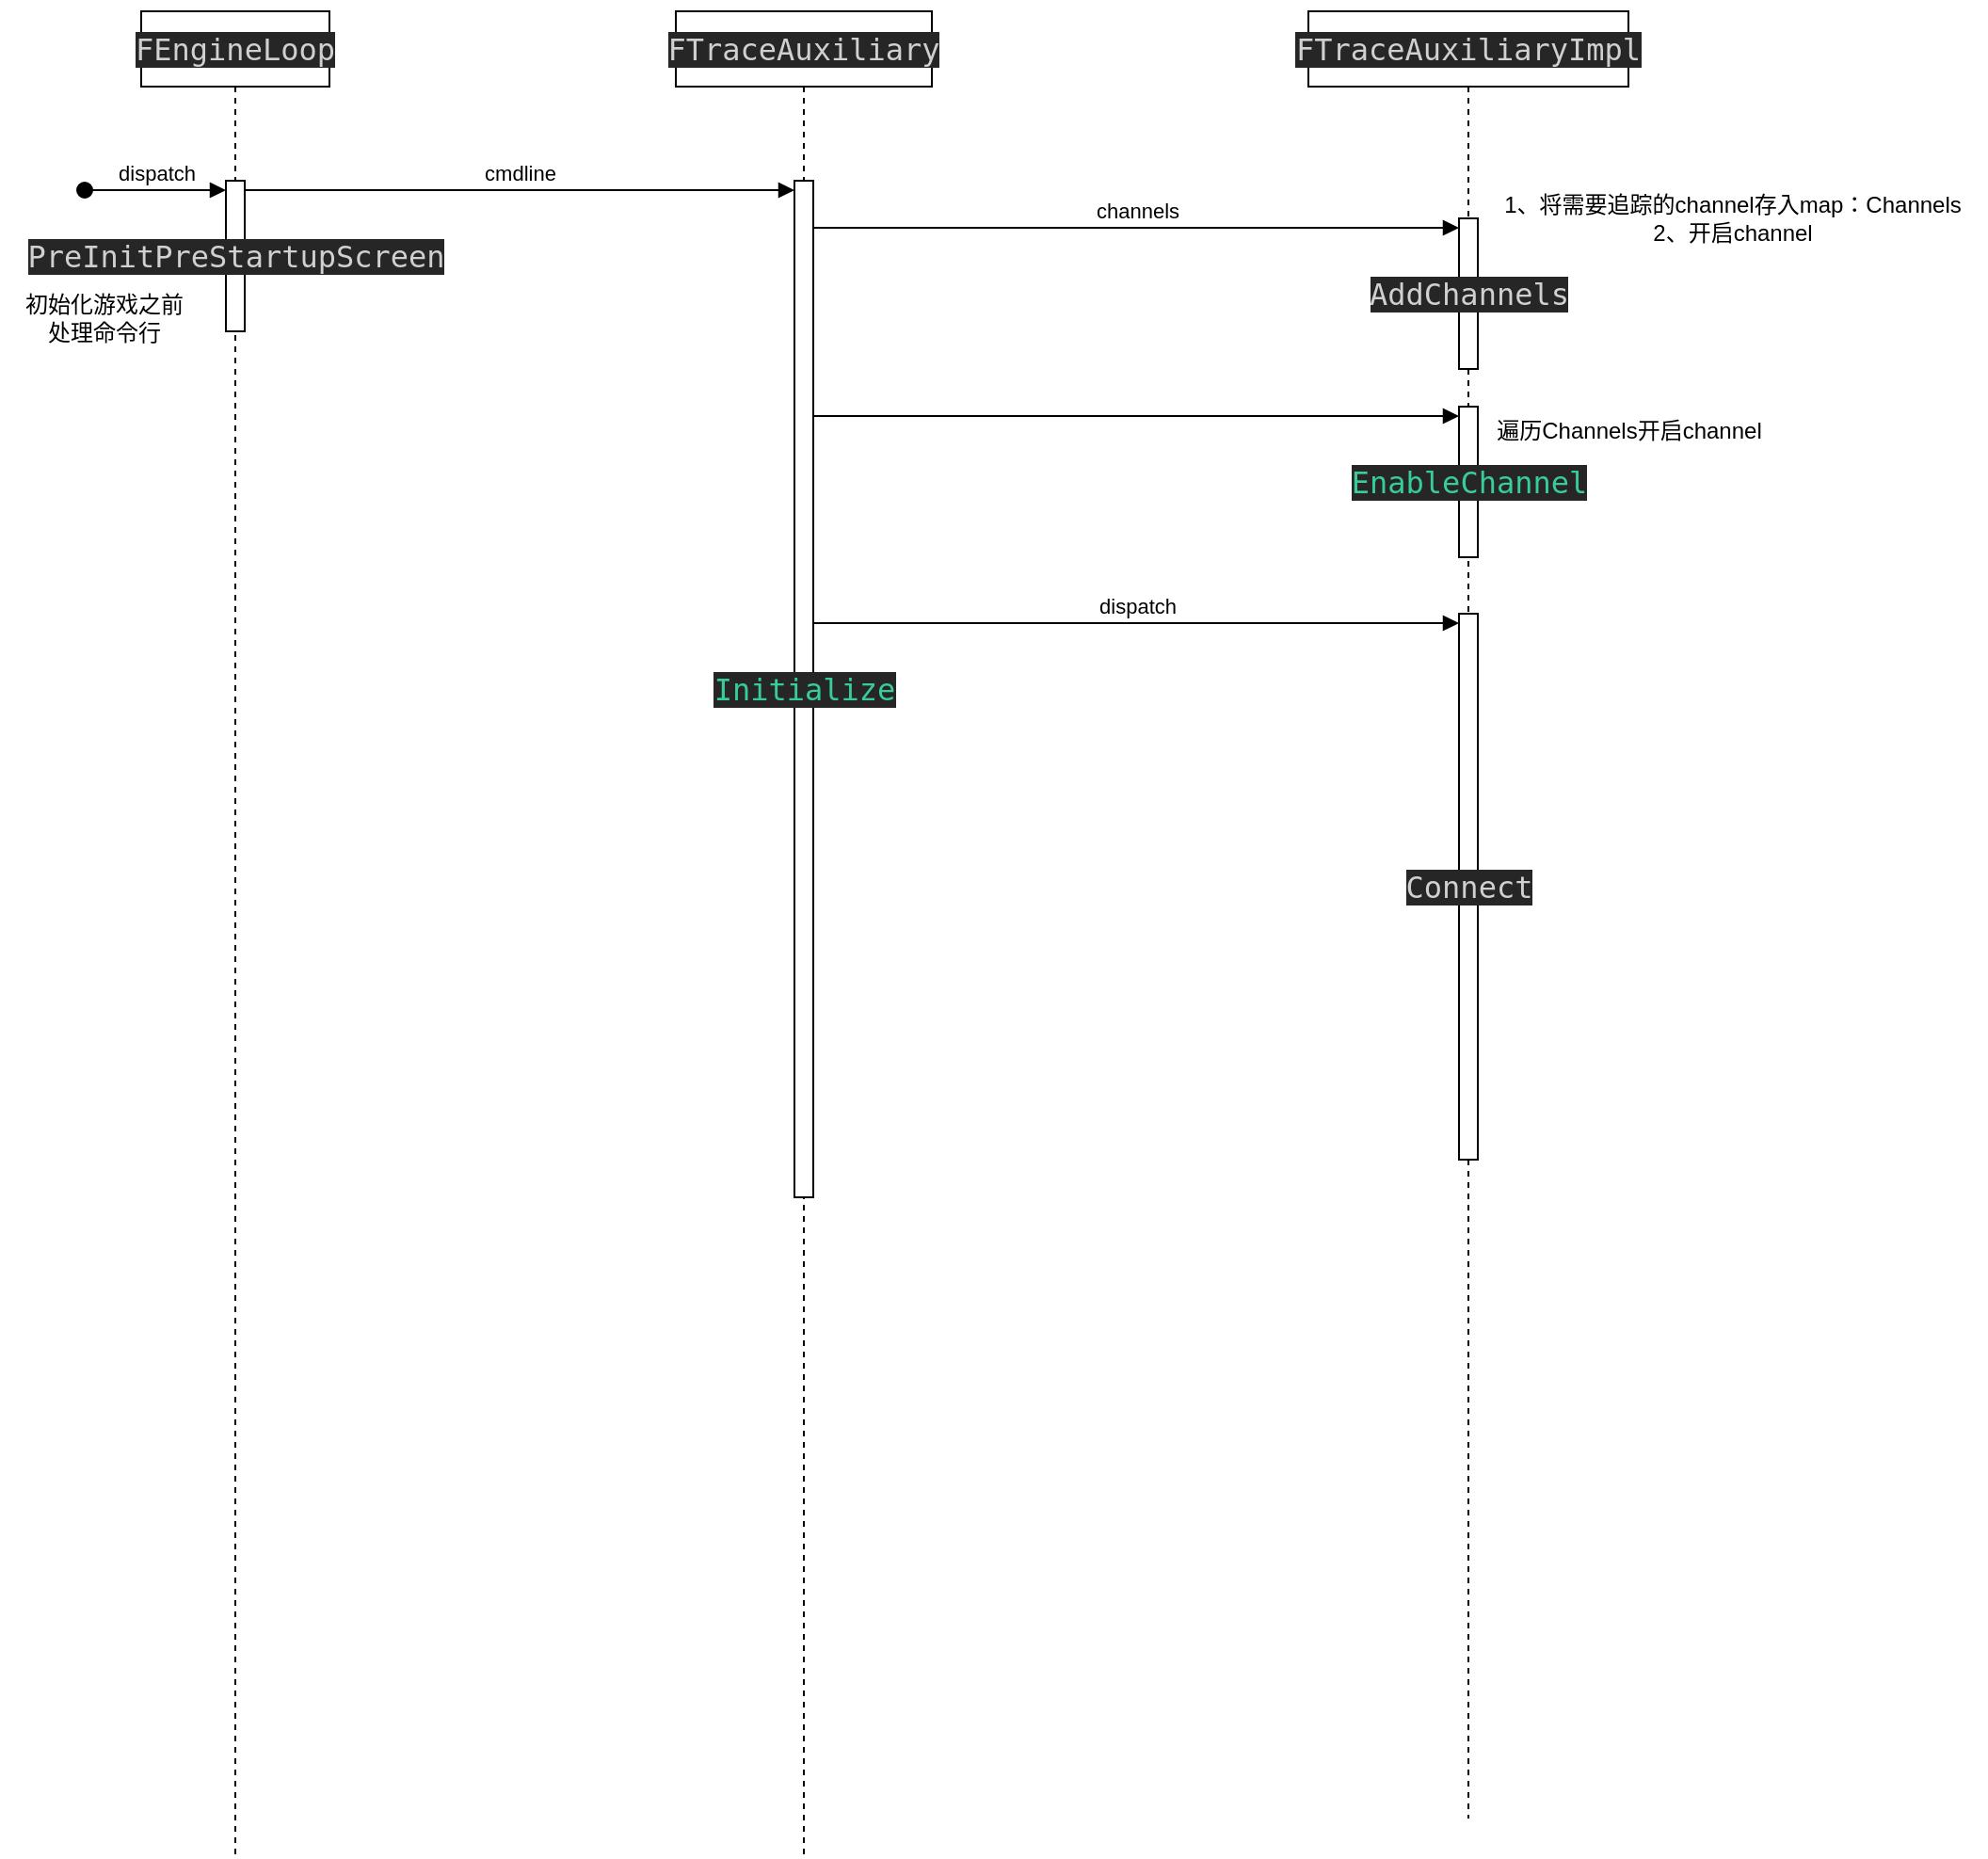 <mxfile version="26.0.13">
  <diagram name="第 1 页" id="UgfqnTjjX8_KX1mcIwZx">
    <mxGraphModel dx="788" dy="447" grid="1" gridSize="10" guides="1" tooltips="1" connect="1" arrows="1" fold="1" page="1" pageScale="1" pageWidth="827" pageHeight="1169" math="0" shadow="0">
      <root>
        <mxCell id="0" />
        <mxCell id="1" parent="0" />
        <mxCell id="SOtteh8btGvdTnXQB1vJ-2" value="&lt;div style=&quot;background-color:#262626;color:#d0d0d0&quot;&gt;&lt;pre style=&quot;font-family:&#39;JetBrains Mono&#39;,monospace;font-size:12.0pt;&quot;&gt;FEngineLoop&lt;/pre&gt;&lt;/div&gt;" style="shape=umlLifeline;perimeter=lifelinePerimeter;whiteSpace=wrap;html=1;container=1;dropTarget=0;collapsible=0;recursiveResize=0;outlineConnect=0;portConstraint=eastwest;newEdgeStyle={&quot;curved&quot;:0,&quot;rounded&quot;:0};" vertex="1" parent="1">
          <mxGeometry x="80" y="80" width="100" height="980" as="geometry" />
        </mxCell>
        <mxCell id="SOtteh8btGvdTnXQB1vJ-3" value="&lt;div style=&quot;background-color:#262626;color:#d0d0d0&quot;&gt;&lt;pre style=&quot;font-family:&#39;JetBrains Mono&#39;,monospace;font-size:12.0pt;&quot;&gt;PreInitPreStartupScreen&lt;/pre&gt;&lt;/div&gt;" style="html=1;points=[[0,0,0,0,5],[0,1,0,0,-5],[1,0,0,0,5],[1,1,0,0,-5]];perimeter=orthogonalPerimeter;outlineConnect=0;targetShapes=umlLifeline;portConstraint=eastwest;newEdgeStyle={&quot;curved&quot;:0,&quot;rounded&quot;:0};" vertex="1" parent="SOtteh8btGvdTnXQB1vJ-2">
          <mxGeometry x="45" y="90" width="10" height="80" as="geometry" />
        </mxCell>
        <mxCell id="SOtteh8btGvdTnXQB1vJ-4" value="dispatch" style="html=1;verticalAlign=bottom;startArrow=oval;endArrow=block;startSize=8;curved=0;rounded=0;entryX=0;entryY=0;entryDx=0;entryDy=5;" edge="1" target="SOtteh8btGvdTnXQB1vJ-3" parent="SOtteh8btGvdTnXQB1vJ-2">
          <mxGeometry relative="1" as="geometry">
            <mxPoint x="-30" y="95" as="sourcePoint" />
          </mxGeometry>
        </mxCell>
        <mxCell id="SOtteh8btGvdTnXQB1vJ-5" value="初始化游戏之前&lt;div&gt;处理命令行&lt;/div&gt;" style="text;html=1;align=center;verticalAlign=middle;resizable=0;points=[];autosize=1;strokeColor=none;fillColor=none;" vertex="1" parent="1">
          <mxGeometry x="5" y="223" width="110" height="40" as="geometry" />
        </mxCell>
        <mxCell id="SOtteh8btGvdTnXQB1vJ-6" value="&lt;span style=&quot;font-family: &amp;quot;JetBrains Mono&amp;quot;, monospace; font-size: 12pt; background-color: rgb(38, 38, 38); color: rgb(208, 208, 208);&quot;&gt;FTraceAuxiliary&lt;/span&gt;" style="shape=umlLifeline;perimeter=lifelinePerimeter;whiteSpace=wrap;html=1;container=1;dropTarget=0;collapsible=0;recursiveResize=0;outlineConnect=0;portConstraint=eastwest;newEdgeStyle={&quot;curved&quot;:0,&quot;rounded&quot;:0};" vertex="1" parent="1">
          <mxGeometry x="364" y="80" width="136" height="980" as="geometry" />
        </mxCell>
        <mxCell id="SOtteh8btGvdTnXQB1vJ-7" value="&lt;div style=&quot;background-color:#262626;color:#d0d0d0&quot;&gt;&lt;pre style=&quot;font-family:&#39;JetBrains Mono&#39;,monospace;font-size:12.0pt;&quot;&gt;&lt;span style=&quot;color:#39cc9b;&quot;&gt;Initialize&lt;/span&gt;&lt;/pre&gt;&lt;/div&gt;" style="html=1;points=[[0,0,0,0,5],[0,1,0,0,-5],[1,0,0,0,5],[1,1,0,0,-5]];perimeter=orthogonalPerimeter;outlineConnect=0;targetShapes=umlLifeline;portConstraint=eastwest;newEdgeStyle={&quot;curved&quot;:0,&quot;rounded&quot;:0};" vertex="1" parent="SOtteh8btGvdTnXQB1vJ-6">
          <mxGeometry x="63" y="90" width="10" height="540" as="geometry" />
        </mxCell>
        <mxCell id="SOtteh8btGvdTnXQB1vJ-8" value="cmdline" style="html=1;verticalAlign=bottom;endArrow=block;curved=0;rounded=0;entryX=0;entryY=0;entryDx=0;entryDy=5;exitX=1;exitY=0;exitDx=0;exitDy=5;exitPerimeter=0;" edge="1" target="SOtteh8btGvdTnXQB1vJ-7" parent="1" source="SOtteh8btGvdTnXQB1vJ-3">
          <mxGeometry relative="1" as="geometry">
            <mxPoint x="350" y="175" as="sourcePoint" />
            <mxPoint as="offset" />
          </mxGeometry>
        </mxCell>
        <mxCell id="SOtteh8btGvdTnXQB1vJ-10" value="&lt;div style=&quot;background-color:#262626;color:#d0d0d0&quot;&gt;&lt;pre style=&quot;font-family:&#39;JetBrains Mono&#39;,monospace;font-size:12.0pt;&quot;&gt;FTraceAuxiliaryImpl&lt;/pre&gt;&lt;/div&gt;" style="shape=umlLifeline;perimeter=lifelinePerimeter;whiteSpace=wrap;html=1;container=1;dropTarget=0;collapsible=0;recursiveResize=0;outlineConnect=0;portConstraint=eastwest;newEdgeStyle={&quot;curved&quot;:0,&quot;rounded&quot;:0};" vertex="1" parent="1">
          <mxGeometry x="700" y="80" width="170" height="960" as="geometry" />
        </mxCell>
        <mxCell id="SOtteh8btGvdTnXQB1vJ-11" value="&lt;div style=&quot;background-color:#262626;color:#d0d0d0&quot;&gt;&lt;pre style=&quot;font-family:&#39;JetBrains Mono&#39;,monospace;font-size:12.0pt;&quot;&gt;AddChannels&lt;/pre&gt;&lt;/div&gt;" style="html=1;points=[[0,0,0,0,5],[0,1,0,0,-5],[1,0,0,0,5],[1,1,0,0,-5]];perimeter=orthogonalPerimeter;outlineConnect=0;targetShapes=umlLifeline;portConstraint=eastwest;newEdgeStyle={&quot;curved&quot;:0,&quot;rounded&quot;:0};" vertex="1" parent="SOtteh8btGvdTnXQB1vJ-10">
          <mxGeometry x="80" y="110" width="10" height="80" as="geometry" />
        </mxCell>
        <mxCell id="SOtteh8btGvdTnXQB1vJ-15" value="&lt;div style=&quot;background-color:#262626;color:#d0d0d0&quot;&gt;&lt;pre style=&quot;font-family:&#39;JetBrains Mono&#39;,monospace;font-size:12.0pt;&quot;&gt;&lt;span style=&quot;color:#39cc9b;&quot;&gt;EnableChannel&lt;/span&gt;&lt;/pre&gt;&lt;/div&gt;" style="html=1;points=[[0,0,0,0,5],[0,1,0,0,-5],[1,0,0,0,5],[1,1,0,0,-5]];perimeter=orthogonalPerimeter;outlineConnect=0;targetShapes=umlLifeline;portConstraint=eastwest;newEdgeStyle={&quot;curved&quot;:0,&quot;rounded&quot;:0};" vertex="1" parent="SOtteh8btGvdTnXQB1vJ-10">
          <mxGeometry x="80" y="210" width="10" height="80" as="geometry" />
        </mxCell>
        <mxCell id="SOtteh8btGvdTnXQB1vJ-19" value="&lt;div style=&quot;background-color:#262626;color:#d0d0d0&quot;&gt;&lt;pre style=&quot;font-family:&#39;JetBrains Mono&#39;,monospace;font-size:12.0pt;&quot;&gt;Connect&lt;/pre&gt;&lt;/div&gt;" style="html=1;points=[[0,0,0,0,5],[0,1,0,0,-5],[1,0,0,0,5],[1,1,0,0,-5]];perimeter=orthogonalPerimeter;outlineConnect=0;targetShapes=umlLifeline;portConstraint=eastwest;newEdgeStyle={&quot;curved&quot;:0,&quot;rounded&quot;:0};" vertex="1" parent="SOtteh8btGvdTnXQB1vJ-10">
          <mxGeometry x="80" y="320" width="10" height="290" as="geometry" />
        </mxCell>
        <mxCell id="SOtteh8btGvdTnXQB1vJ-12" value="channels" style="html=1;verticalAlign=bottom;endArrow=block;curved=0;rounded=0;entryX=0;entryY=0;entryDx=0;entryDy=5;" edge="1" target="SOtteh8btGvdTnXQB1vJ-11" parent="1" source="SOtteh8btGvdTnXQB1vJ-7">
          <mxGeometry relative="1" as="geometry">
            <mxPoint x="710" y="195" as="sourcePoint" />
          </mxGeometry>
        </mxCell>
        <mxCell id="SOtteh8btGvdTnXQB1vJ-14" value="1、将需要追踪的channel存入map：Channels&lt;div&gt;2、开启channel&lt;/div&gt;" style="text;html=1;align=center;verticalAlign=middle;resizable=0;points=[];autosize=1;strokeColor=none;fillColor=none;" vertex="1" parent="1">
          <mxGeometry x="790" y="170" width="270" height="40" as="geometry" />
        </mxCell>
        <mxCell id="SOtteh8btGvdTnXQB1vJ-16" value="" style="html=1;verticalAlign=bottom;endArrow=block;curved=0;rounded=0;entryX=0;entryY=0;entryDx=0;entryDy=5;" edge="1" target="SOtteh8btGvdTnXQB1vJ-15" parent="1" source="SOtteh8btGvdTnXQB1vJ-7">
          <mxGeometry relative="1" as="geometry">
            <mxPoint x="710" y="295" as="sourcePoint" />
          </mxGeometry>
        </mxCell>
        <mxCell id="SOtteh8btGvdTnXQB1vJ-18" value="遍历Channels开启channel" style="text;html=1;align=center;verticalAlign=middle;resizable=0;points=[];autosize=1;strokeColor=none;fillColor=none;" vertex="1" parent="1">
          <mxGeometry x="790" y="288" width="160" height="30" as="geometry" />
        </mxCell>
        <mxCell id="SOtteh8btGvdTnXQB1vJ-20" value="dispatch" style="html=1;verticalAlign=bottom;endArrow=block;curved=0;rounded=0;entryX=0;entryY=0;entryDx=0;entryDy=5;" edge="1" target="SOtteh8btGvdTnXQB1vJ-19" parent="1" source="SOtteh8btGvdTnXQB1vJ-7">
          <mxGeometry relative="1" as="geometry">
            <mxPoint x="710" y="405" as="sourcePoint" />
          </mxGeometry>
        </mxCell>
      </root>
    </mxGraphModel>
  </diagram>
</mxfile>
